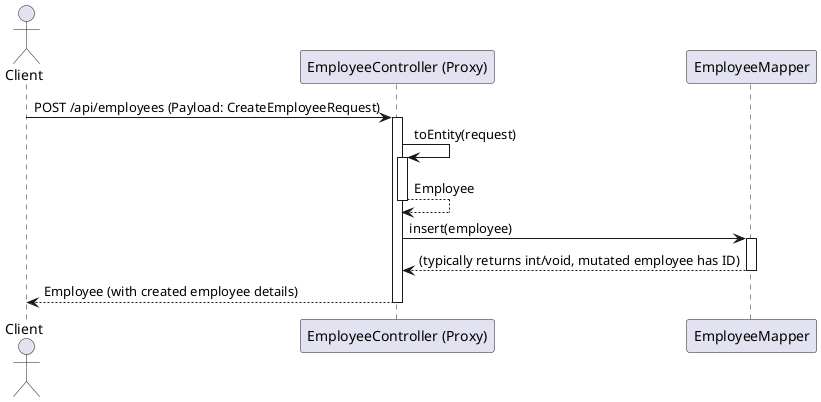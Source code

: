 @startuml
actor Client
participant "EmployeeController (Proxy)" as EmployeeController
participant EmployeeMapper

Client -> EmployeeController: POST /api/employees (Payload: CreateEmployeeRequest)
activate EmployeeController
EmployeeController -> EmployeeController: toEntity(request)
activate EmployeeController
EmployeeController --> EmployeeController: Employee
deactivate EmployeeController
EmployeeController -> EmployeeMapper: insert(employee)
activate EmployeeMapper
EmployeeMapper --> EmployeeController: (typically returns int/void, mutated employee has ID)
deactivate EmployeeMapper
EmployeeController --> Client: Employee (with created employee details)
deactivate EmployeeController
@enduml
